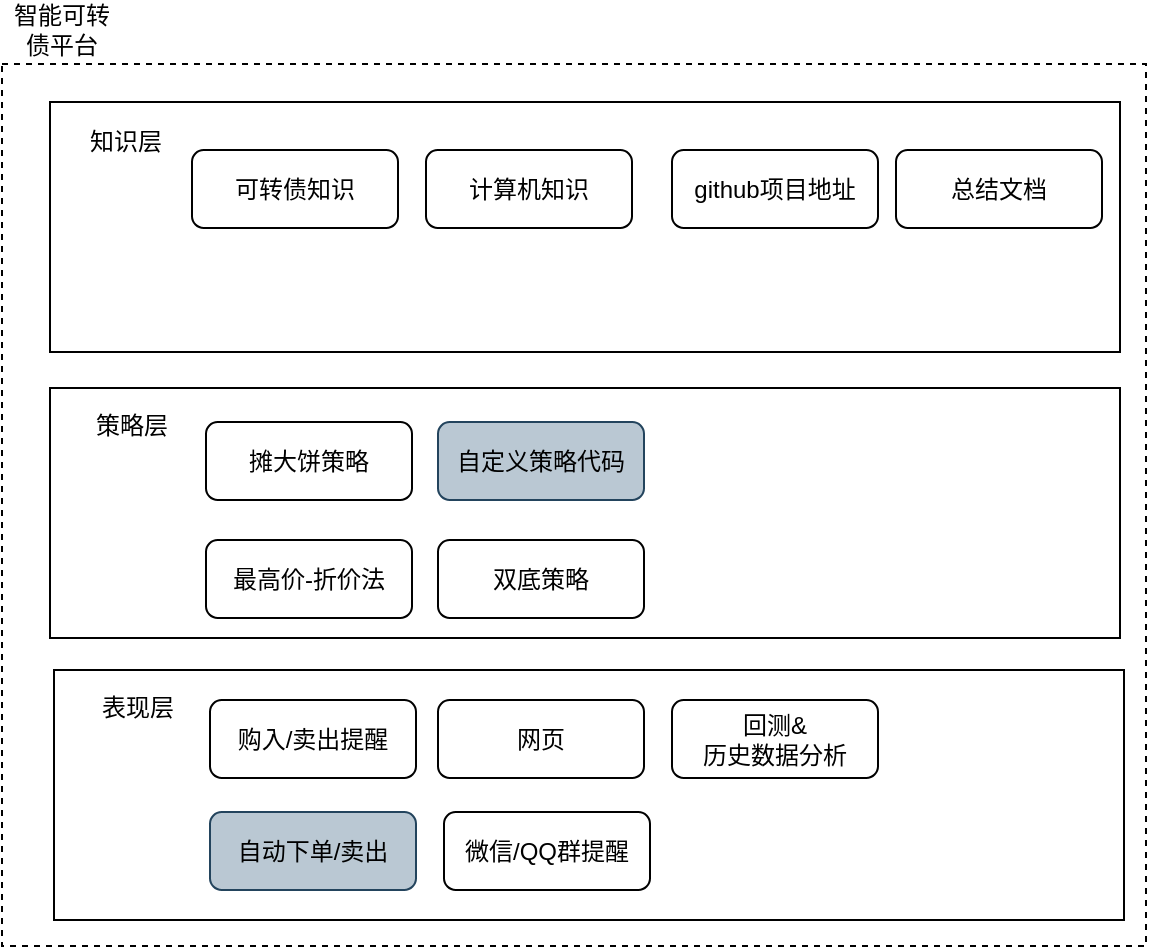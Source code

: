 <mxfile version="21.6.8" type="device" pages="2">
  <diagram id="ub1oEnI8AMDeyH76IsbE" name="第 1 页">
    <mxGraphModel dx="1621" dy="525" grid="1" gridSize="10" guides="1" tooltips="1" connect="1" arrows="1" fold="1" page="1" pageScale="1" pageWidth="827" pageHeight="1169" math="0" shadow="0">
      <root>
        <mxCell id="0" />
        <mxCell id="1" parent="0" />
        <mxCell id="q2Jclet6TWKqxOJndFQG-1" value="" style="rounded=0;whiteSpace=wrap;html=1;dashed=1;" parent="1" vertex="1">
          <mxGeometry x="-827" y="604" width="572" height="441" as="geometry" />
        </mxCell>
        <mxCell id="q2Jclet6TWKqxOJndFQG-2" value="智能可转债平台" style="text;html=1;strokeColor=none;fillColor=none;align=center;verticalAlign=middle;whiteSpace=wrap;rounded=0;dashed=1;" parent="1" vertex="1">
          <mxGeometry x="-827" y="572" width="60" height="30" as="geometry" />
        </mxCell>
        <mxCell id="q2Jclet6TWKqxOJndFQG-3" value="" style="rounded=0;whiteSpace=wrap;html=1;" parent="1" vertex="1">
          <mxGeometry x="-803" y="623" width="535" height="125" as="geometry" />
        </mxCell>
        <mxCell id="q2Jclet6TWKqxOJndFQG-4" value="知识层" style="text;html=1;strokeColor=none;fillColor=none;align=center;verticalAlign=middle;whiteSpace=wrap;rounded=0;" parent="1" vertex="1">
          <mxGeometry x="-795" y="628" width="60" height="30" as="geometry" />
        </mxCell>
        <mxCell id="q2Jclet6TWKqxOJndFQG-5" value="" style="rounded=0;whiteSpace=wrap;html=1;" parent="1" vertex="1">
          <mxGeometry x="-803" y="766" width="535" height="125" as="geometry" />
        </mxCell>
        <mxCell id="q2Jclet6TWKqxOJndFQG-6" value="策略层" style="text;html=1;strokeColor=none;fillColor=none;align=center;verticalAlign=middle;whiteSpace=wrap;rounded=0;" parent="1" vertex="1">
          <mxGeometry x="-792" y="770" width="60" height="30" as="geometry" />
        </mxCell>
        <mxCell id="q2Jclet6TWKqxOJndFQG-7" value="" style="rounded=0;whiteSpace=wrap;html=1;" parent="1" vertex="1">
          <mxGeometry x="-801" y="907" width="535" height="125" as="geometry" />
        </mxCell>
        <mxCell id="q2Jclet6TWKqxOJndFQG-8" value="表现层" style="text;html=1;strokeColor=none;fillColor=none;align=center;verticalAlign=middle;whiteSpace=wrap;rounded=0;" parent="1" vertex="1">
          <mxGeometry x="-789" y="911" width="60" height="30" as="geometry" />
        </mxCell>
        <mxCell id="q2Jclet6TWKqxOJndFQG-9" value="购入/卖出提醒" style="rounded=1;whiteSpace=wrap;html=1;" parent="1" vertex="1">
          <mxGeometry x="-723" y="922" width="103" height="39" as="geometry" />
        </mxCell>
        <mxCell id="q2Jclet6TWKqxOJndFQG-10" value="自动下单/卖出" style="rounded=1;whiteSpace=wrap;html=1;fillColor=#bac8d3;strokeColor=#23445d;" parent="1" vertex="1">
          <mxGeometry x="-723" y="978" width="103" height="39" as="geometry" />
        </mxCell>
        <mxCell id="q2Jclet6TWKqxOJndFQG-11" value="可转债知识" style="rounded=1;whiteSpace=wrap;html=1;" parent="1" vertex="1">
          <mxGeometry x="-732" y="647" width="103" height="39" as="geometry" />
        </mxCell>
        <mxCell id="q2Jclet6TWKqxOJndFQG-12" value="计算机知识" style="rounded=1;whiteSpace=wrap;html=1;" parent="1" vertex="1">
          <mxGeometry x="-615" y="647" width="103" height="39" as="geometry" />
        </mxCell>
        <mxCell id="q2Jclet6TWKqxOJndFQG-13" value="摊大饼策略" style="rounded=1;whiteSpace=wrap;html=1;" parent="1" vertex="1">
          <mxGeometry x="-725" y="783" width="103" height="39" as="geometry" />
        </mxCell>
        <mxCell id="q2Jclet6TWKqxOJndFQG-14" value="最高价-折价法" style="rounded=1;whiteSpace=wrap;html=1;" parent="1" vertex="1">
          <mxGeometry x="-725" y="842" width="103" height="39" as="geometry" />
        </mxCell>
        <mxCell id="q2Jclet6TWKqxOJndFQG-15" value="网页" style="rounded=1;whiteSpace=wrap;html=1;" parent="1" vertex="1">
          <mxGeometry x="-609" y="922" width="103" height="39" as="geometry" />
        </mxCell>
        <mxCell id="q2Jclet6TWKqxOJndFQG-16" value="自定义策略代码" style="rounded=1;whiteSpace=wrap;html=1;fillColor=#bac8d3;strokeColor=#23445d;" parent="1" vertex="1">
          <mxGeometry x="-609" y="783" width="103" height="39" as="geometry" />
        </mxCell>
        <mxCell id="q2Jclet6TWKqxOJndFQG-17" value="微信/QQ群提醒" style="rounded=1;whiteSpace=wrap;html=1;" parent="1" vertex="1">
          <mxGeometry x="-606" y="978" width="103" height="39" as="geometry" />
        </mxCell>
        <mxCell id="q2Jclet6TWKqxOJndFQG-18" value="总结文档" style="rounded=1;whiteSpace=wrap;html=1;" parent="1" vertex="1">
          <mxGeometry x="-380" y="647" width="103" height="39" as="geometry" />
        </mxCell>
        <mxCell id="q2Jclet6TWKqxOJndFQG-19" value="github项目地址" style="rounded=1;whiteSpace=wrap;html=1;" parent="1" vertex="1">
          <mxGeometry x="-492" y="647" width="103" height="39" as="geometry" />
        </mxCell>
        <mxCell id="55Coi4IvosUpPzHoVRXi-1" value="双底策略" style="rounded=1;whiteSpace=wrap;html=1;" vertex="1" parent="1">
          <mxGeometry x="-609" y="842" width="103" height="39" as="geometry" />
        </mxCell>
        <mxCell id="55Coi4IvosUpPzHoVRXi-2" value="回测&amp;amp;&lt;br&gt;历史数据分析" style="rounded=1;whiteSpace=wrap;html=1;" vertex="1" parent="1">
          <mxGeometry x="-492" y="922" width="103" height="39" as="geometry" />
        </mxCell>
      </root>
    </mxGraphModel>
  </diagram>
  <diagram id="1hk2NAOGcU-iVlL_GI34" name="第 2 页">
    <mxGraphModel dx="713" dy="579" grid="1" gridSize="10" guides="1" tooltips="1" connect="1" arrows="1" fold="1" page="1" pageScale="1" pageWidth="827" pageHeight="1169" math="0" shadow="0">
      <root>
        <mxCell id="0" />
        <mxCell id="1" parent="0" />
        <mxCell id="EmQKtCuOwHSJPzUKMK4d-1" value="Text" style="text;html=1;strokeColor=none;fillColor=none;align=center;verticalAlign=middle;whiteSpace=wrap;rounded=0;" vertex="1" parent="1">
          <mxGeometry x="130" y="70" width="60" height="30" as="geometry" />
        </mxCell>
      </root>
    </mxGraphModel>
  </diagram>
</mxfile>
